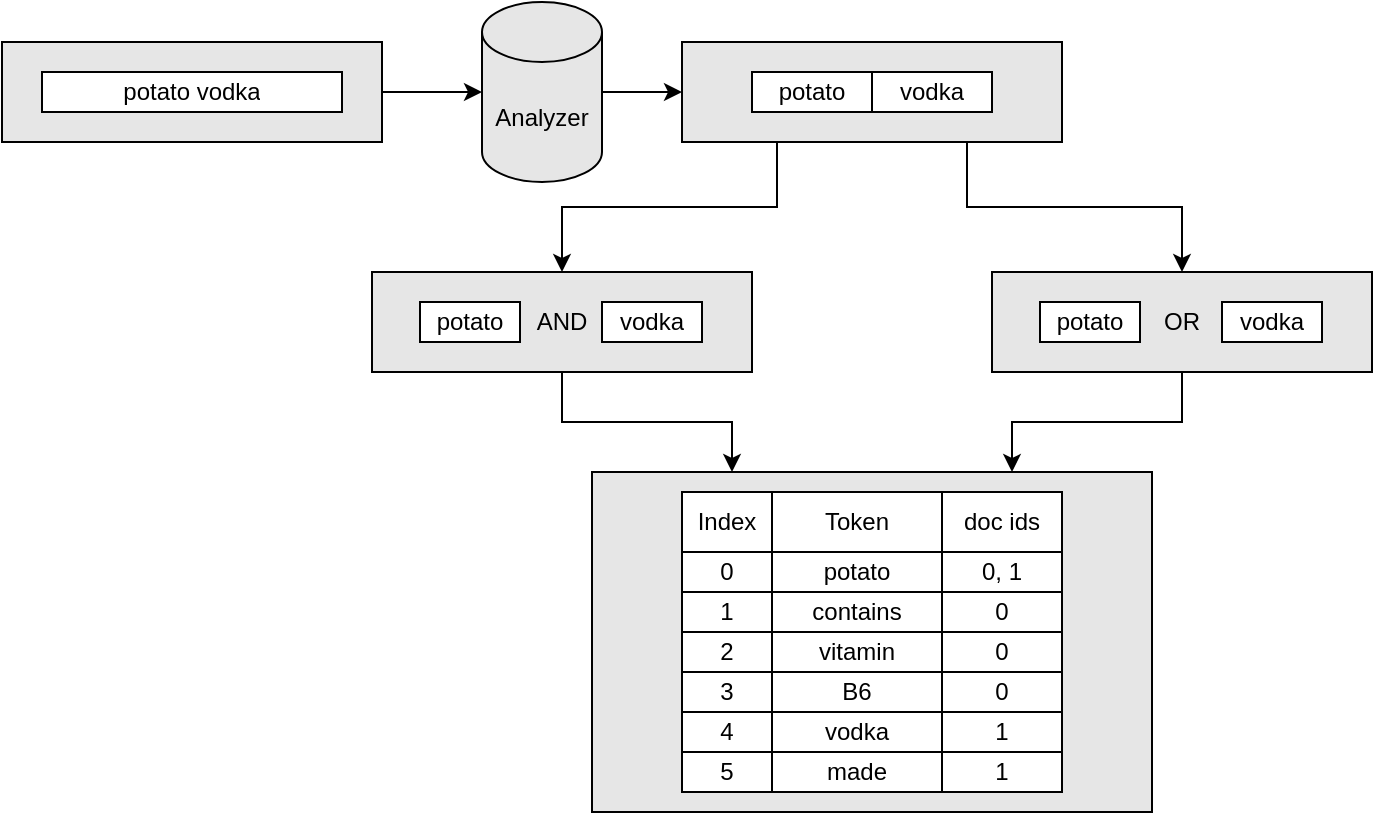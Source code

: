 <mxfile version="16.1.0" type="device"><diagram id="wVHefspkBRv-tx5FD4od" name="Page-1"><mxGraphModel dx="1273" dy="649" grid="1" gridSize="10" guides="1" tooltips="1" connect="1" arrows="1" fold="1" page="1" pageScale="1" pageWidth="827" pageHeight="1169" math="0" shadow="0"><root><mxCell id="0"/><mxCell id="1" parent="0"/><mxCell id="xWzpo2H-3glI2PHKV2NR-1" value="" style="rounded=0;whiteSpace=wrap;html=1;fillColor=#E6E6E6;" vertex="1" parent="1"><mxGeometry x="40" y="125" width="190" height="50" as="geometry"/></mxCell><mxCell id="xWzpo2H-3glI2PHKV2NR-2" value="" style="endArrow=classic;html=1;exitX=1;exitY=0.5;exitDx=0;exitDy=0;entryX=0;entryY=0.5;entryDx=0;entryDy=0;entryPerimeter=0;" edge="1" parent="1" source="xWzpo2H-3glI2PHKV2NR-1" target="xWzpo2H-3glI2PHKV2NR-3"><mxGeometry width="50" height="50" relative="1" as="geometry"><mxPoint x="350" y="140" as="sourcePoint"/><mxPoint x="400" y="120" as="targetPoint"/></mxGeometry></mxCell><mxCell id="xWzpo2H-3glI2PHKV2NR-31" style="edgeStyle=orthogonalEdgeStyle;rounded=0;orthogonalLoop=1;jettySize=auto;html=1;exitX=1;exitY=0.5;exitDx=0;exitDy=0;exitPerimeter=0;entryX=0;entryY=0.5;entryDx=0;entryDy=0;" edge="1" parent="1" source="xWzpo2H-3glI2PHKV2NR-3" target="xWzpo2H-3glI2PHKV2NR-30"><mxGeometry relative="1" as="geometry"/></mxCell><mxCell id="xWzpo2H-3glI2PHKV2NR-3" value="Analyzer" style="shape=cylinder3;whiteSpace=wrap;html=1;boundedLbl=1;backgroundOutline=1;size=15;rounded=0;shadow=0;sketch=0;strokeColor=#000000;fillColor=#E6E6E6;" vertex="1" parent="1"><mxGeometry x="280" y="105" width="60" height="90" as="geometry"/></mxCell><mxCell id="xWzpo2H-3glI2PHKV2NR-27" value="" style="shape=table;startSize=0;container=1;collapsible=0;childLayout=tableLayout;" vertex="1" parent="1"><mxGeometry x="60" y="140" width="150" height="20" as="geometry"/></mxCell><mxCell id="xWzpo2H-3glI2PHKV2NR-28" value="" style="shape=partialRectangle;collapsible=0;dropTarget=0;fillColor=none;top=0;left=0;bottom=0;right=0;points=[[0,0.5],[1,0.5]];portConstraint=eastwest;" vertex="1" parent="xWzpo2H-3glI2PHKV2NR-27"><mxGeometry width="150" height="20" as="geometry"/></mxCell><mxCell id="xWzpo2H-3glI2PHKV2NR-29" value="potato vodka" style="shape=partialRectangle;html=1;whiteSpace=wrap;connectable=0;overflow=hidden;fillColor=none;top=0;left=0;bottom=0;right=0;pointerEvents=1;" vertex="1" parent="xWzpo2H-3glI2PHKV2NR-28"><mxGeometry width="150" height="20" as="geometry"><mxRectangle width="150" height="20" as="alternateBounds"/></mxGeometry></mxCell><mxCell id="xWzpo2H-3glI2PHKV2NR-63" style="edgeStyle=orthogonalEdgeStyle;rounded=0;orthogonalLoop=1;jettySize=auto;html=1;exitX=0.25;exitY=1;exitDx=0;exitDy=0;entryX=0.5;entryY=0;entryDx=0;entryDy=0;" edge="1" parent="1" source="xWzpo2H-3glI2PHKV2NR-30" target="xWzpo2H-3glI2PHKV2NR-42"><mxGeometry relative="1" as="geometry"/></mxCell><mxCell id="xWzpo2H-3glI2PHKV2NR-64" style="edgeStyle=orthogonalEdgeStyle;rounded=0;orthogonalLoop=1;jettySize=auto;html=1;exitX=0.75;exitY=1;exitDx=0;exitDy=0;entryX=0.5;entryY=0;entryDx=0;entryDy=0;" edge="1" parent="1" source="xWzpo2H-3glI2PHKV2NR-30" target="xWzpo2H-3glI2PHKV2NR-54"><mxGeometry relative="1" as="geometry"/></mxCell><mxCell id="xWzpo2H-3glI2PHKV2NR-30" value="" style="rounded=0;whiteSpace=wrap;html=1;fillColor=#E6E6E6;" vertex="1" parent="1"><mxGeometry x="380" y="125" width="190" height="50" as="geometry"/></mxCell><mxCell id="xWzpo2H-3glI2PHKV2NR-21" value="" style="shape=table;startSize=0;container=1;collapsible=0;childLayout=tableLayout;" vertex="1" parent="1"><mxGeometry x="415" y="140" width="120" height="20" as="geometry"/></mxCell><mxCell id="xWzpo2H-3glI2PHKV2NR-22" value="" style="shape=partialRectangle;collapsible=0;dropTarget=0;pointerEvents=0;fillColor=none;top=0;left=0;bottom=0;right=0;points=[[0,0.5],[1,0.5]];portConstraint=eastwest;" vertex="1" parent="xWzpo2H-3glI2PHKV2NR-21"><mxGeometry width="120" height="20" as="geometry"/></mxCell><mxCell id="xWzpo2H-3glI2PHKV2NR-23" value="potato" style="shape=partialRectangle;html=1;whiteSpace=wrap;connectable=0;overflow=hidden;fillColor=none;top=0;left=0;bottom=0;right=0;" vertex="1" parent="xWzpo2H-3glI2PHKV2NR-22"><mxGeometry width="60" height="20" as="geometry"><mxRectangle width="60" height="20" as="alternateBounds"/></mxGeometry></mxCell><mxCell id="xWzpo2H-3glI2PHKV2NR-24" value="vodka" style="shape=partialRectangle;html=1;whiteSpace=wrap;connectable=0;overflow=hidden;fillColor=none;top=0;left=0;bottom=0;right=0;" vertex="1" parent="xWzpo2H-3glI2PHKV2NR-22"><mxGeometry x="60" width="60" height="20" as="geometry"><mxRectangle width="60" height="20" as="alternateBounds"/></mxGeometry></mxCell><mxCell id="xWzpo2H-3glI2PHKV2NR-96" style="edgeStyle=orthogonalEdgeStyle;rounded=0;orthogonalLoop=1;jettySize=auto;html=1;exitX=0.5;exitY=1;exitDx=0;exitDy=0;entryX=0.25;entryY=0;entryDx=0;entryDy=0;" edge="1" parent="1" source="xWzpo2H-3glI2PHKV2NR-42" target="xWzpo2H-3glI2PHKV2NR-66"><mxGeometry relative="1" as="geometry"/></mxCell><mxCell id="xWzpo2H-3glI2PHKV2NR-42" value="" style="rounded=0;whiteSpace=wrap;html=1;fillColor=#E6E6E6;" vertex="1" parent="1"><mxGeometry x="225" y="240" width="190" height="50" as="geometry"/></mxCell><mxCell id="xWzpo2H-3glI2PHKV2NR-47" value="" style="shape=table;startSize=0;container=1;collapsible=0;childLayout=tableLayout;" vertex="1" parent="1"><mxGeometry x="249" y="255" width="50" height="20" as="geometry"/></mxCell><mxCell id="xWzpo2H-3glI2PHKV2NR-48" value="" style="shape=partialRectangle;collapsible=0;dropTarget=0;fillColor=none;top=0;left=0;bottom=0;right=0;points=[[0,0.5],[1,0.5]];portConstraint=eastwest;" vertex="1" parent="xWzpo2H-3glI2PHKV2NR-47"><mxGeometry width="50" height="20" as="geometry"/></mxCell><mxCell id="xWzpo2H-3glI2PHKV2NR-49" value="potato" style="shape=partialRectangle;html=1;whiteSpace=wrap;connectable=0;overflow=hidden;fillColor=none;top=0;left=0;bottom=0;right=0;pointerEvents=1;" vertex="1" parent="xWzpo2H-3glI2PHKV2NR-48"><mxGeometry width="50" height="20" as="geometry"><mxRectangle width="50" height="20" as="alternateBounds"/></mxGeometry></mxCell><mxCell id="xWzpo2H-3glI2PHKV2NR-50" value="" style="shape=table;startSize=0;container=1;collapsible=0;childLayout=tableLayout;" vertex="1" parent="1"><mxGeometry x="340" y="255" width="50" height="20" as="geometry"/></mxCell><mxCell id="xWzpo2H-3glI2PHKV2NR-51" value="" style="shape=partialRectangle;collapsible=0;dropTarget=0;fillColor=none;top=0;left=0;bottom=0;right=0;points=[[0,0.5],[1,0.5]];portConstraint=eastwest;" vertex="1" parent="xWzpo2H-3glI2PHKV2NR-50"><mxGeometry width="50" height="20" as="geometry"/></mxCell><mxCell id="xWzpo2H-3glI2PHKV2NR-52" value="vodka" style="shape=partialRectangle;html=1;whiteSpace=wrap;connectable=0;overflow=hidden;fillColor=none;top=0;left=0;bottom=0;right=0;pointerEvents=1;" vertex="1" parent="xWzpo2H-3glI2PHKV2NR-51"><mxGeometry width="50" height="20" as="geometry"><mxRectangle width="50" height="20" as="alternateBounds"/></mxGeometry></mxCell><mxCell id="xWzpo2H-3glI2PHKV2NR-53" value="AND" style="text;html=1;strokeColor=none;fillColor=none;align=center;verticalAlign=middle;whiteSpace=wrap;rounded=0;" vertex="1" parent="1"><mxGeometry x="290" y="250" width="60" height="30" as="geometry"/></mxCell><mxCell id="xWzpo2H-3glI2PHKV2NR-97" style="edgeStyle=orthogonalEdgeStyle;rounded=0;orthogonalLoop=1;jettySize=auto;html=1;entryX=0.75;entryY=0;entryDx=0;entryDy=0;" edge="1" parent="1" source="xWzpo2H-3glI2PHKV2NR-54" target="xWzpo2H-3glI2PHKV2NR-66"><mxGeometry relative="1" as="geometry"/></mxCell><mxCell id="xWzpo2H-3glI2PHKV2NR-54" value="" style="rounded=0;whiteSpace=wrap;html=1;fillColor=#E6E6E6;" vertex="1" parent="1"><mxGeometry x="535" y="240" width="190" height="50" as="geometry"/></mxCell><mxCell id="xWzpo2H-3glI2PHKV2NR-55" value="" style="shape=table;startSize=0;container=1;collapsible=0;childLayout=tableLayout;" vertex="1" parent="1"><mxGeometry x="559" y="255" width="50" height="20" as="geometry"/></mxCell><mxCell id="xWzpo2H-3glI2PHKV2NR-56" value="" style="shape=partialRectangle;collapsible=0;dropTarget=0;fillColor=none;top=0;left=0;bottom=0;right=0;points=[[0,0.5],[1,0.5]];portConstraint=eastwest;" vertex="1" parent="xWzpo2H-3glI2PHKV2NR-55"><mxGeometry width="50" height="20" as="geometry"/></mxCell><mxCell id="xWzpo2H-3glI2PHKV2NR-57" value="potato" style="shape=partialRectangle;html=1;whiteSpace=wrap;connectable=0;overflow=hidden;fillColor=none;top=0;left=0;bottom=0;right=0;pointerEvents=1;" vertex="1" parent="xWzpo2H-3glI2PHKV2NR-56"><mxGeometry width="50" height="20" as="geometry"><mxRectangle width="50" height="20" as="alternateBounds"/></mxGeometry></mxCell><mxCell id="xWzpo2H-3glI2PHKV2NR-58" value="" style="shape=table;startSize=0;container=1;collapsible=0;childLayout=tableLayout;" vertex="1" parent="1"><mxGeometry x="650" y="255" width="50" height="20" as="geometry"/></mxCell><mxCell id="xWzpo2H-3glI2PHKV2NR-59" value="" style="shape=partialRectangle;collapsible=0;dropTarget=0;fillColor=none;top=0;left=0;bottom=0;right=0;points=[[0,0.5],[1,0.5]];portConstraint=eastwest;" vertex="1" parent="xWzpo2H-3glI2PHKV2NR-58"><mxGeometry width="50" height="20" as="geometry"/></mxCell><mxCell id="xWzpo2H-3glI2PHKV2NR-60" value="vodka" style="shape=partialRectangle;html=1;whiteSpace=wrap;connectable=0;overflow=hidden;fillColor=none;top=0;left=0;bottom=0;right=0;pointerEvents=1;" vertex="1" parent="xWzpo2H-3glI2PHKV2NR-59"><mxGeometry width="50" height="20" as="geometry"><mxRectangle width="50" height="20" as="alternateBounds"/></mxGeometry></mxCell><mxCell id="xWzpo2H-3glI2PHKV2NR-61" value="OR" style="text;html=1;strokeColor=none;fillColor=none;align=center;verticalAlign=middle;whiteSpace=wrap;rounded=0;" vertex="1" parent="1"><mxGeometry x="600" y="250" width="60" height="30" as="geometry"/></mxCell><mxCell id="xWzpo2H-3glI2PHKV2NR-66" value="" style="rounded=0;whiteSpace=wrap;html=1;shadow=0;sketch=0;strokeColor=#000000;fillColor=#E6E6E6;" vertex="1" parent="1"><mxGeometry x="335" y="340" width="280" height="170" as="geometry"/></mxCell><mxCell id="xWzpo2H-3glI2PHKV2NR-67" value="" style="shape=table;startSize=0;container=1;collapsible=0;childLayout=tableLayout;" vertex="1" parent="1"><mxGeometry x="380" y="350" width="190" height="150" as="geometry"/></mxCell><mxCell id="xWzpo2H-3glI2PHKV2NR-68" value="" style="shape=partialRectangle;collapsible=0;dropTarget=0;pointerEvents=0;fillColor=none;top=0;left=0;bottom=0;right=0;points=[[0,0.5],[1,0.5]];portConstraint=eastwest;" vertex="1" parent="xWzpo2H-3glI2PHKV2NR-67"><mxGeometry width="190" height="30" as="geometry"/></mxCell><mxCell id="xWzpo2H-3glI2PHKV2NR-69" value="Index" style="shape=partialRectangle;html=1;whiteSpace=wrap;connectable=0;overflow=hidden;fillColor=none;top=0;left=0;bottom=0;right=0;" vertex="1" parent="xWzpo2H-3glI2PHKV2NR-68"><mxGeometry width="45" height="30" as="geometry"><mxRectangle width="45" height="30" as="alternateBounds"/></mxGeometry></mxCell><mxCell id="xWzpo2H-3glI2PHKV2NR-70" value="Token" style="shape=partialRectangle;html=1;whiteSpace=wrap;connectable=0;overflow=hidden;fillColor=none;top=0;left=0;bottom=0;right=0;" vertex="1" parent="xWzpo2H-3glI2PHKV2NR-68"><mxGeometry x="45" width="85" height="30" as="geometry"><mxRectangle width="85" height="30" as="alternateBounds"/></mxGeometry></mxCell><mxCell id="xWzpo2H-3glI2PHKV2NR-71" value="doc ids" style="shape=partialRectangle;html=1;whiteSpace=wrap;connectable=0;overflow=hidden;fillColor=none;top=0;left=0;bottom=0;right=0;" vertex="1" parent="xWzpo2H-3glI2PHKV2NR-68"><mxGeometry x="130" width="60" height="30" as="geometry"><mxRectangle width="60" height="30" as="alternateBounds"/></mxGeometry></mxCell><mxCell id="xWzpo2H-3glI2PHKV2NR-72" value="" style="shape=partialRectangle;collapsible=0;dropTarget=0;pointerEvents=0;fillColor=none;top=0;left=0;bottom=0;right=0;points=[[0,0.5],[1,0.5]];portConstraint=eastwest;" vertex="1" parent="xWzpo2H-3glI2PHKV2NR-67"><mxGeometry y="30" width="190" height="20" as="geometry"/></mxCell><mxCell id="xWzpo2H-3glI2PHKV2NR-73" value="0" style="shape=partialRectangle;html=1;whiteSpace=wrap;connectable=0;overflow=hidden;fillColor=none;top=0;left=0;bottom=0;right=0;" vertex="1" parent="xWzpo2H-3glI2PHKV2NR-72"><mxGeometry width="45" height="20" as="geometry"><mxRectangle width="45" height="20" as="alternateBounds"/></mxGeometry></mxCell><mxCell id="xWzpo2H-3glI2PHKV2NR-74" value="potato" style="shape=partialRectangle;html=1;whiteSpace=wrap;connectable=0;overflow=hidden;fillColor=none;top=0;left=0;bottom=0;right=0;" vertex="1" parent="xWzpo2H-3glI2PHKV2NR-72"><mxGeometry x="45" width="85" height="20" as="geometry"><mxRectangle width="85" height="20" as="alternateBounds"/></mxGeometry></mxCell><mxCell id="xWzpo2H-3glI2PHKV2NR-75" value="0, 1" style="shape=partialRectangle;html=1;whiteSpace=wrap;connectable=0;overflow=hidden;fillColor=none;top=0;left=0;bottom=0;right=0;" vertex="1" parent="xWzpo2H-3glI2PHKV2NR-72"><mxGeometry x="130" width="60" height="20" as="geometry"><mxRectangle width="60" height="20" as="alternateBounds"/></mxGeometry></mxCell><mxCell id="xWzpo2H-3glI2PHKV2NR-76" value="" style="shape=partialRectangle;collapsible=0;dropTarget=0;pointerEvents=0;fillColor=none;top=0;left=0;bottom=0;right=0;points=[[0,0.5],[1,0.5]];portConstraint=eastwest;" vertex="1" parent="xWzpo2H-3glI2PHKV2NR-67"><mxGeometry y="50" width="190" height="20" as="geometry"/></mxCell><mxCell id="xWzpo2H-3glI2PHKV2NR-77" value="1" style="shape=partialRectangle;html=1;whiteSpace=wrap;connectable=0;overflow=hidden;fillColor=none;top=0;left=0;bottom=0;right=0;" vertex="1" parent="xWzpo2H-3glI2PHKV2NR-76"><mxGeometry width="45" height="20" as="geometry"><mxRectangle width="45" height="20" as="alternateBounds"/></mxGeometry></mxCell><mxCell id="xWzpo2H-3glI2PHKV2NR-78" value="contains" style="shape=partialRectangle;html=1;whiteSpace=wrap;connectable=0;overflow=hidden;fillColor=none;top=0;left=0;bottom=0;right=0;" vertex="1" parent="xWzpo2H-3glI2PHKV2NR-76"><mxGeometry x="45" width="85" height="20" as="geometry"><mxRectangle width="85" height="20" as="alternateBounds"/></mxGeometry></mxCell><mxCell id="xWzpo2H-3glI2PHKV2NR-79" value="0" style="shape=partialRectangle;html=1;whiteSpace=wrap;connectable=0;overflow=hidden;fillColor=none;top=0;left=0;bottom=0;right=0;" vertex="1" parent="xWzpo2H-3glI2PHKV2NR-76"><mxGeometry x="130" width="60" height="20" as="geometry"><mxRectangle width="60" height="20" as="alternateBounds"/></mxGeometry></mxCell><mxCell id="xWzpo2H-3glI2PHKV2NR-80" style="shape=partialRectangle;collapsible=0;dropTarget=0;pointerEvents=0;fillColor=none;top=0;left=0;bottom=0;right=0;points=[[0,0.5],[1,0.5]];portConstraint=eastwest;" vertex="1" parent="xWzpo2H-3glI2PHKV2NR-67"><mxGeometry y="70" width="190" height="20" as="geometry"/></mxCell><mxCell id="xWzpo2H-3glI2PHKV2NR-81" value="2" style="shape=partialRectangle;html=1;whiteSpace=wrap;connectable=0;overflow=hidden;fillColor=none;top=0;left=0;bottom=0;right=0;" vertex="1" parent="xWzpo2H-3glI2PHKV2NR-80"><mxGeometry width="45" height="20" as="geometry"><mxRectangle width="45" height="20" as="alternateBounds"/></mxGeometry></mxCell><mxCell id="xWzpo2H-3glI2PHKV2NR-82" value="vitamin" style="shape=partialRectangle;html=1;whiteSpace=wrap;connectable=0;overflow=hidden;fillColor=none;top=0;left=0;bottom=0;right=0;" vertex="1" parent="xWzpo2H-3glI2PHKV2NR-80"><mxGeometry x="45" width="85" height="20" as="geometry"><mxRectangle width="85" height="20" as="alternateBounds"/></mxGeometry></mxCell><mxCell id="xWzpo2H-3glI2PHKV2NR-83" value="0" style="shape=partialRectangle;html=1;whiteSpace=wrap;connectable=0;overflow=hidden;fillColor=none;top=0;left=0;bottom=0;right=0;" vertex="1" parent="xWzpo2H-3glI2PHKV2NR-80"><mxGeometry x="130" width="60" height="20" as="geometry"><mxRectangle width="60" height="20" as="alternateBounds"/></mxGeometry></mxCell><mxCell id="xWzpo2H-3glI2PHKV2NR-84" style="shape=partialRectangle;collapsible=0;dropTarget=0;pointerEvents=0;fillColor=none;top=0;left=0;bottom=0;right=0;points=[[0,0.5],[1,0.5]];portConstraint=eastwest;" vertex="1" parent="xWzpo2H-3glI2PHKV2NR-67"><mxGeometry y="90" width="190" height="20" as="geometry"/></mxCell><mxCell id="xWzpo2H-3glI2PHKV2NR-85" value="3" style="shape=partialRectangle;html=1;whiteSpace=wrap;connectable=0;overflow=hidden;fillColor=none;top=0;left=0;bottom=0;right=0;" vertex="1" parent="xWzpo2H-3glI2PHKV2NR-84"><mxGeometry width="45" height="20" as="geometry"><mxRectangle width="45" height="20" as="alternateBounds"/></mxGeometry></mxCell><mxCell id="xWzpo2H-3glI2PHKV2NR-86" value="B6" style="shape=partialRectangle;html=1;whiteSpace=wrap;connectable=0;overflow=hidden;fillColor=none;top=0;left=0;bottom=0;right=0;" vertex="1" parent="xWzpo2H-3glI2PHKV2NR-84"><mxGeometry x="45" width="85" height="20" as="geometry"><mxRectangle width="85" height="20" as="alternateBounds"/></mxGeometry></mxCell><mxCell id="xWzpo2H-3glI2PHKV2NR-87" value="0" style="shape=partialRectangle;html=1;whiteSpace=wrap;connectable=0;overflow=hidden;fillColor=none;top=0;left=0;bottom=0;right=0;" vertex="1" parent="xWzpo2H-3glI2PHKV2NR-84"><mxGeometry x="130" width="60" height="20" as="geometry"><mxRectangle width="60" height="20" as="alternateBounds"/></mxGeometry></mxCell><mxCell id="xWzpo2H-3glI2PHKV2NR-88" style="shape=partialRectangle;collapsible=0;dropTarget=0;pointerEvents=0;fillColor=none;top=0;left=0;bottom=0;right=0;points=[[0,0.5],[1,0.5]];portConstraint=eastwest;" vertex="1" parent="xWzpo2H-3glI2PHKV2NR-67"><mxGeometry y="110" width="190" height="20" as="geometry"/></mxCell><mxCell id="xWzpo2H-3glI2PHKV2NR-89" value="4" style="shape=partialRectangle;html=1;whiteSpace=wrap;connectable=0;overflow=hidden;fillColor=none;top=0;left=0;bottom=0;right=0;" vertex="1" parent="xWzpo2H-3glI2PHKV2NR-88"><mxGeometry width="45" height="20" as="geometry"><mxRectangle width="45" height="20" as="alternateBounds"/></mxGeometry></mxCell><mxCell id="xWzpo2H-3glI2PHKV2NR-90" value="vodka" style="shape=partialRectangle;html=1;whiteSpace=wrap;connectable=0;overflow=hidden;fillColor=none;top=0;left=0;bottom=0;right=0;" vertex="1" parent="xWzpo2H-3glI2PHKV2NR-88"><mxGeometry x="45" width="85" height="20" as="geometry"><mxRectangle width="85" height="20" as="alternateBounds"/></mxGeometry></mxCell><mxCell id="xWzpo2H-3glI2PHKV2NR-91" value="1" style="shape=partialRectangle;html=1;whiteSpace=wrap;connectable=0;overflow=hidden;fillColor=none;top=0;left=0;bottom=0;right=0;" vertex="1" parent="xWzpo2H-3glI2PHKV2NR-88"><mxGeometry x="130" width="60" height="20" as="geometry"><mxRectangle width="60" height="20" as="alternateBounds"/></mxGeometry></mxCell><mxCell id="xWzpo2H-3glI2PHKV2NR-92" style="shape=partialRectangle;collapsible=0;dropTarget=0;pointerEvents=0;fillColor=none;top=0;left=0;bottom=0;right=0;points=[[0,0.5],[1,0.5]];portConstraint=eastwest;" vertex="1" parent="xWzpo2H-3glI2PHKV2NR-67"><mxGeometry y="130" width="190" height="20" as="geometry"/></mxCell><mxCell id="xWzpo2H-3glI2PHKV2NR-93" value="5" style="shape=partialRectangle;html=1;whiteSpace=wrap;connectable=0;overflow=hidden;fillColor=none;top=0;left=0;bottom=0;right=0;" vertex="1" parent="xWzpo2H-3glI2PHKV2NR-92"><mxGeometry width="45" height="20" as="geometry"><mxRectangle width="45" height="20" as="alternateBounds"/></mxGeometry></mxCell><mxCell id="xWzpo2H-3glI2PHKV2NR-94" value="made" style="shape=partialRectangle;html=1;whiteSpace=wrap;connectable=0;overflow=hidden;fillColor=none;top=0;left=0;bottom=0;right=0;" vertex="1" parent="xWzpo2H-3glI2PHKV2NR-92"><mxGeometry x="45" width="85" height="20" as="geometry"><mxRectangle width="85" height="20" as="alternateBounds"/></mxGeometry></mxCell><mxCell id="xWzpo2H-3glI2PHKV2NR-95" value="1" style="shape=partialRectangle;html=1;whiteSpace=wrap;connectable=0;overflow=hidden;fillColor=none;top=0;left=0;bottom=0;right=0;" vertex="1" parent="xWzpo2H-3glI2PHKV2NR-92"><mxGeometry x="130" width="60" height="20" as="geometry"><mxRectangle width="60" height="20" as="alternateBounds"/></mxGeometry></mxCell></root></mxGraphModel></diagram></mxfile>